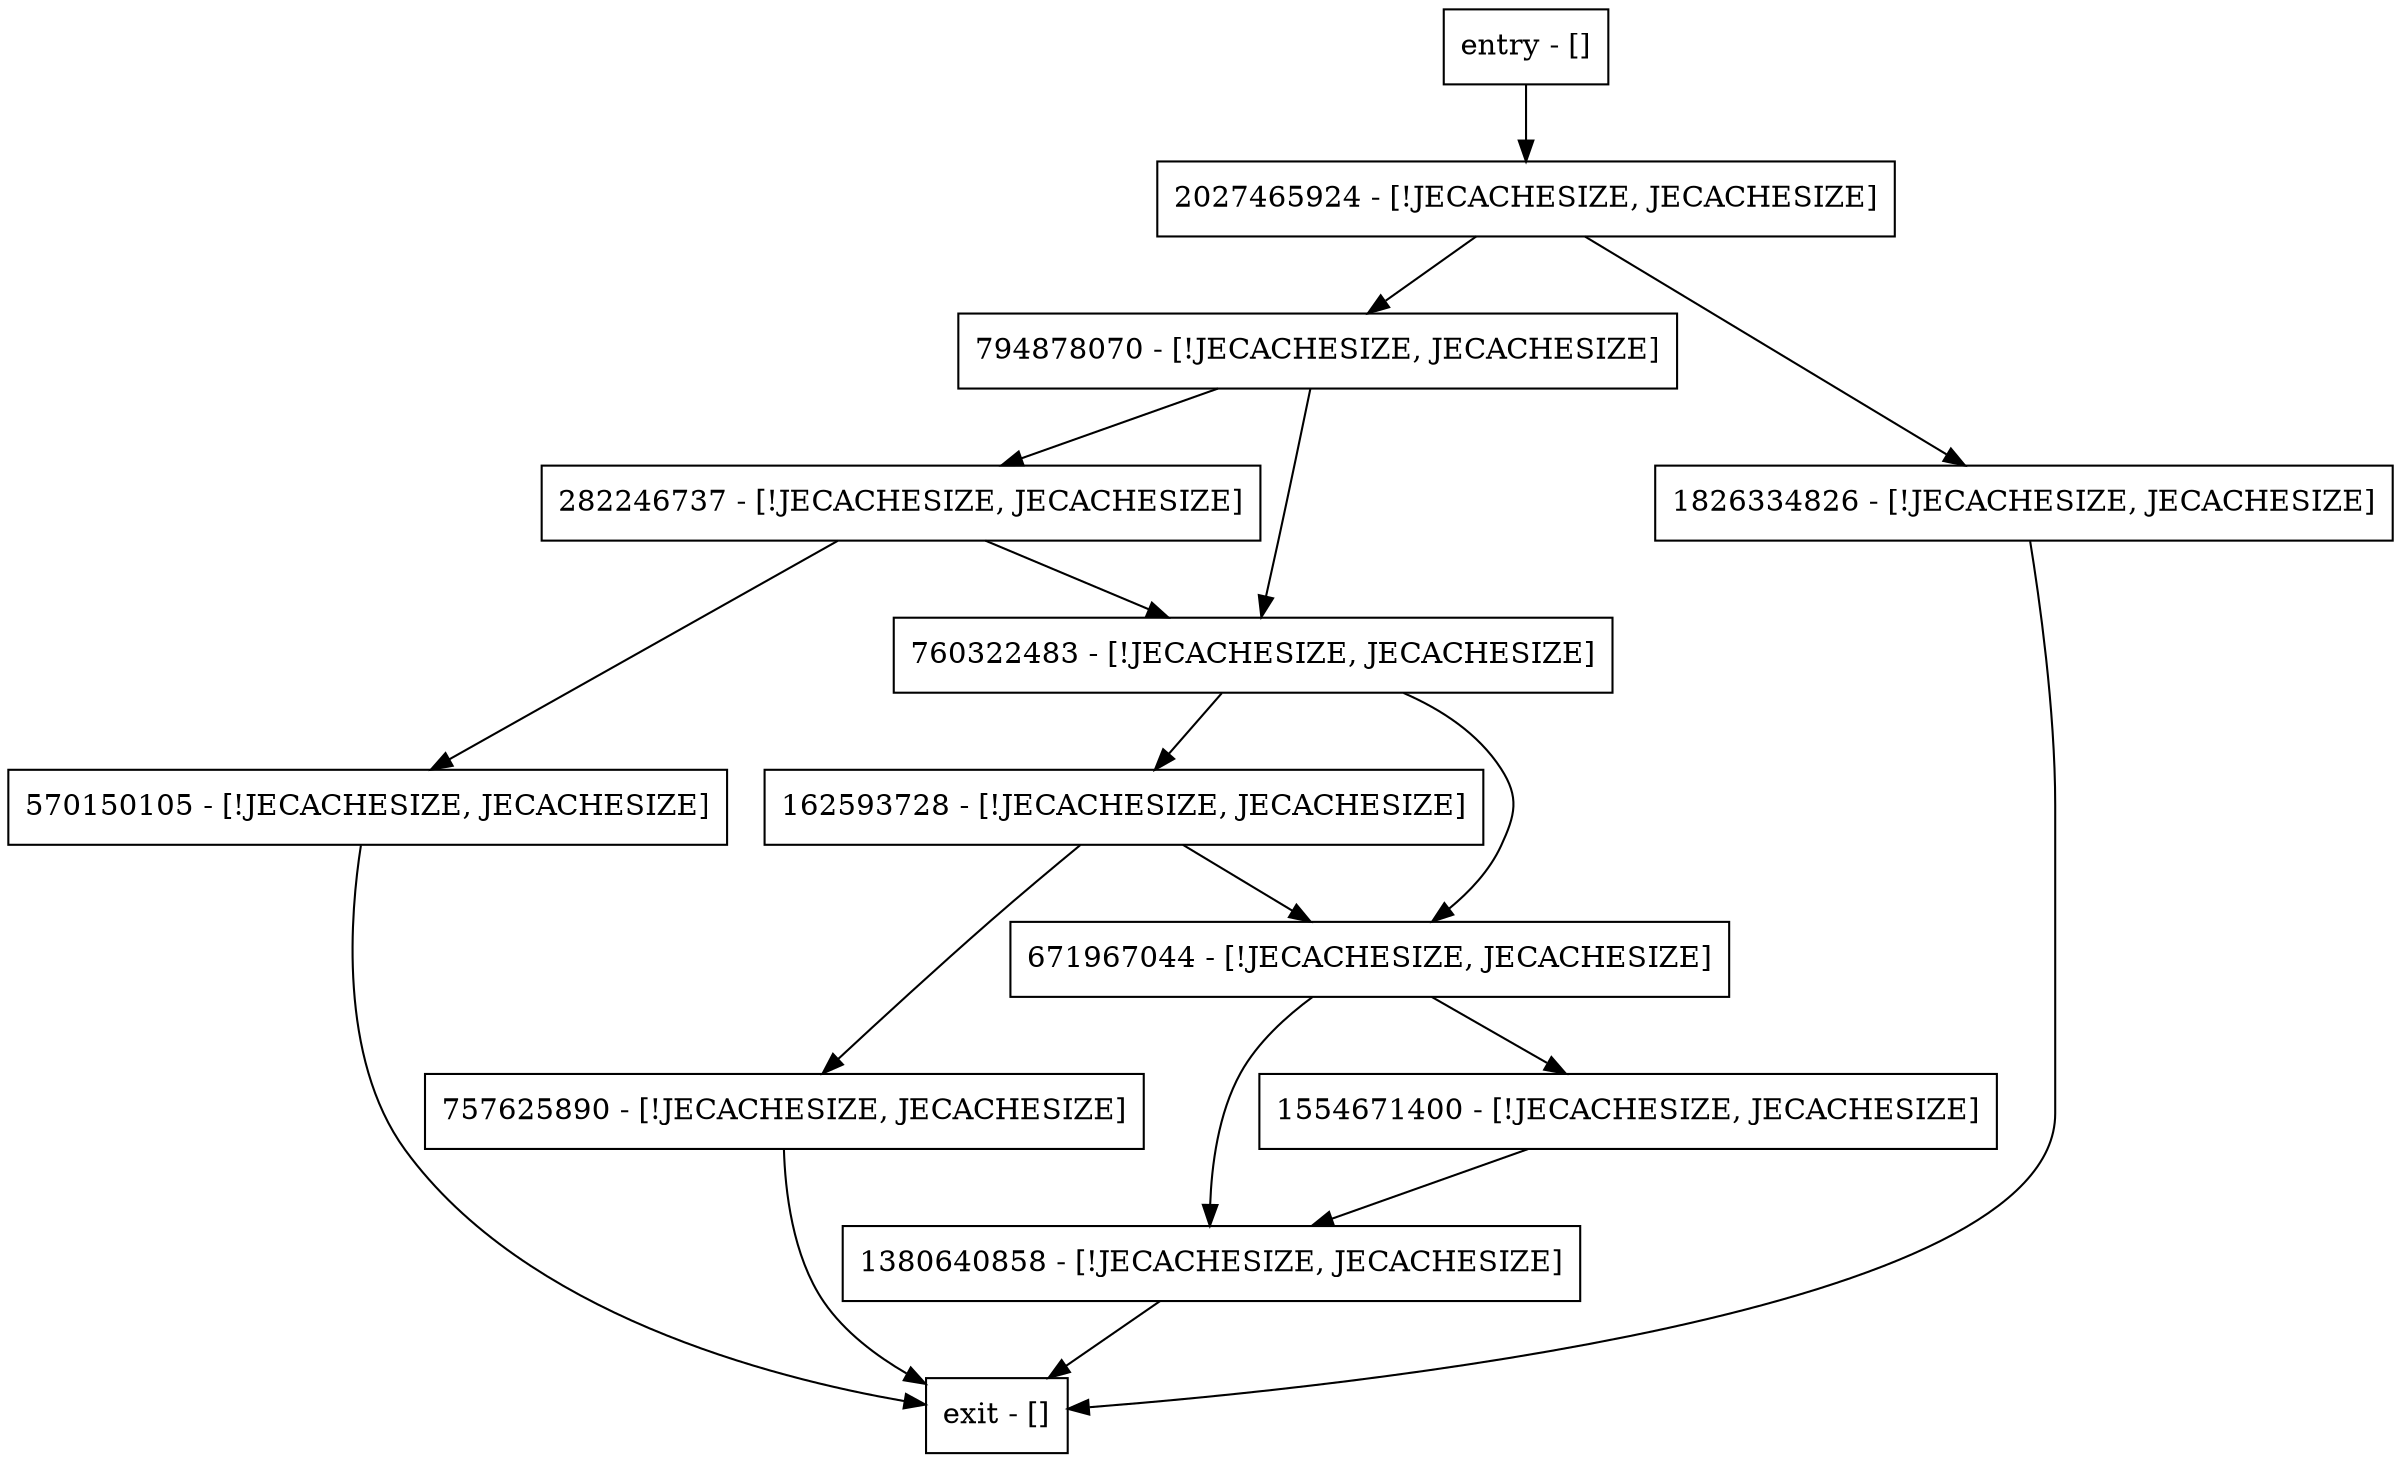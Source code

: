 digraph unregisterThreadLocker {
node [shape=record];
2027465924 [label="2027465924 - [!JECACHESIZE, JECACHESIZE]"];
162593728 [label="162593728 - [!JECACHESIZE, JECACHESIZE]"];
757625890 [label="757625890 - [!JECACHESIZE, JECACHESIZE]"];
794878070 [label="794878070 - [!JECACHESIZE, JECACHESIZE]"];
282246737 [label="282246737 - [!JECACHESIZE, JECACHESIZE]"];
570150105 [label="570150105 - [!JECACHESIZE, JECACHESIZE]"];
760322483 [label="760322483 - [!JECACHESIZE, JECACHESIZE]"];
entry [label="entry - []"];
exit [label="exit - []"];
1826334826 [label="1826334826 - [!JECACHESIZE, JECACHESIZE]"];
1380640858 [label="1380640858 - [!JECACHESIZE, JECACHESIZE]"];
1554671400 [label="1554671400 - [!JECACHESIZE, JECACHESIZE]"];
671967044 [label="671967044 - [!JECACHESIZE, JECACHESIZE]"];
entry;
exit;
2027465924 -> 1826334826;
2027465924 -> 794878070;
162593728 -> 757625890;
162593728 -> 671967044;
757625890 -> exit;
794878070 -> 760322483;
794878070 -> 282246737;
282246737 -> 760322483;
282246737 -> 570150105;
570150105 -> exit;
760322483 -> 162593728;
760322483 -> 671967044;
entry -> 2027465924;
1826334826 -> exit;
1380640858 -> exit;
1554671400 -> 1380640858;
671967044 -> 1380640858;
671967044 -> 1554671400;
}
